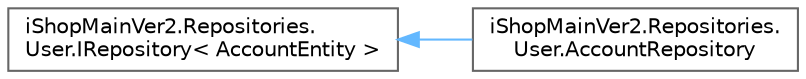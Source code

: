 digraph "Graphical Class Hierarchy"
{
 // LATEX_PDF_SIZE
  bgcolor="transparent";
  edge [fontname=Helvetica,fontsize=10,labelfontname=Helvetica,labelfontsize=10];
  node [fontname=Helvetica,fontsize=10,shape=box,height=0.2,width=0.4];
  rankdir="LR";
  Node0 [id="Node000000",label="iShopMainVer2.Repositories.\lUser.IRepository\< AccountEntity \>",height=0.2,width=0.4,color="grey40", fillcolor="white", style="filled",URL="$interfacei_shop_main_ver2_1_1_repositories_1_1_user_1_1_i_repository.html",tooltip=" "];
  Node0 -> Node1 [id="edge42_Node000000_Node000001",dir="back",color="steelblue1",style="solid",tooltip=" "];
  Node1 [id="Node000001",label="iShopMainVer2.Repositories.\lUser.AccountRepository",height=0.2,width=0.4,color="grey40", fillcolor="white", style="filled",URL="$classi_shop_main_ver2_1_1_repositories_1_1_user_1_1_account_repository.html",tooltip=" "];
}
